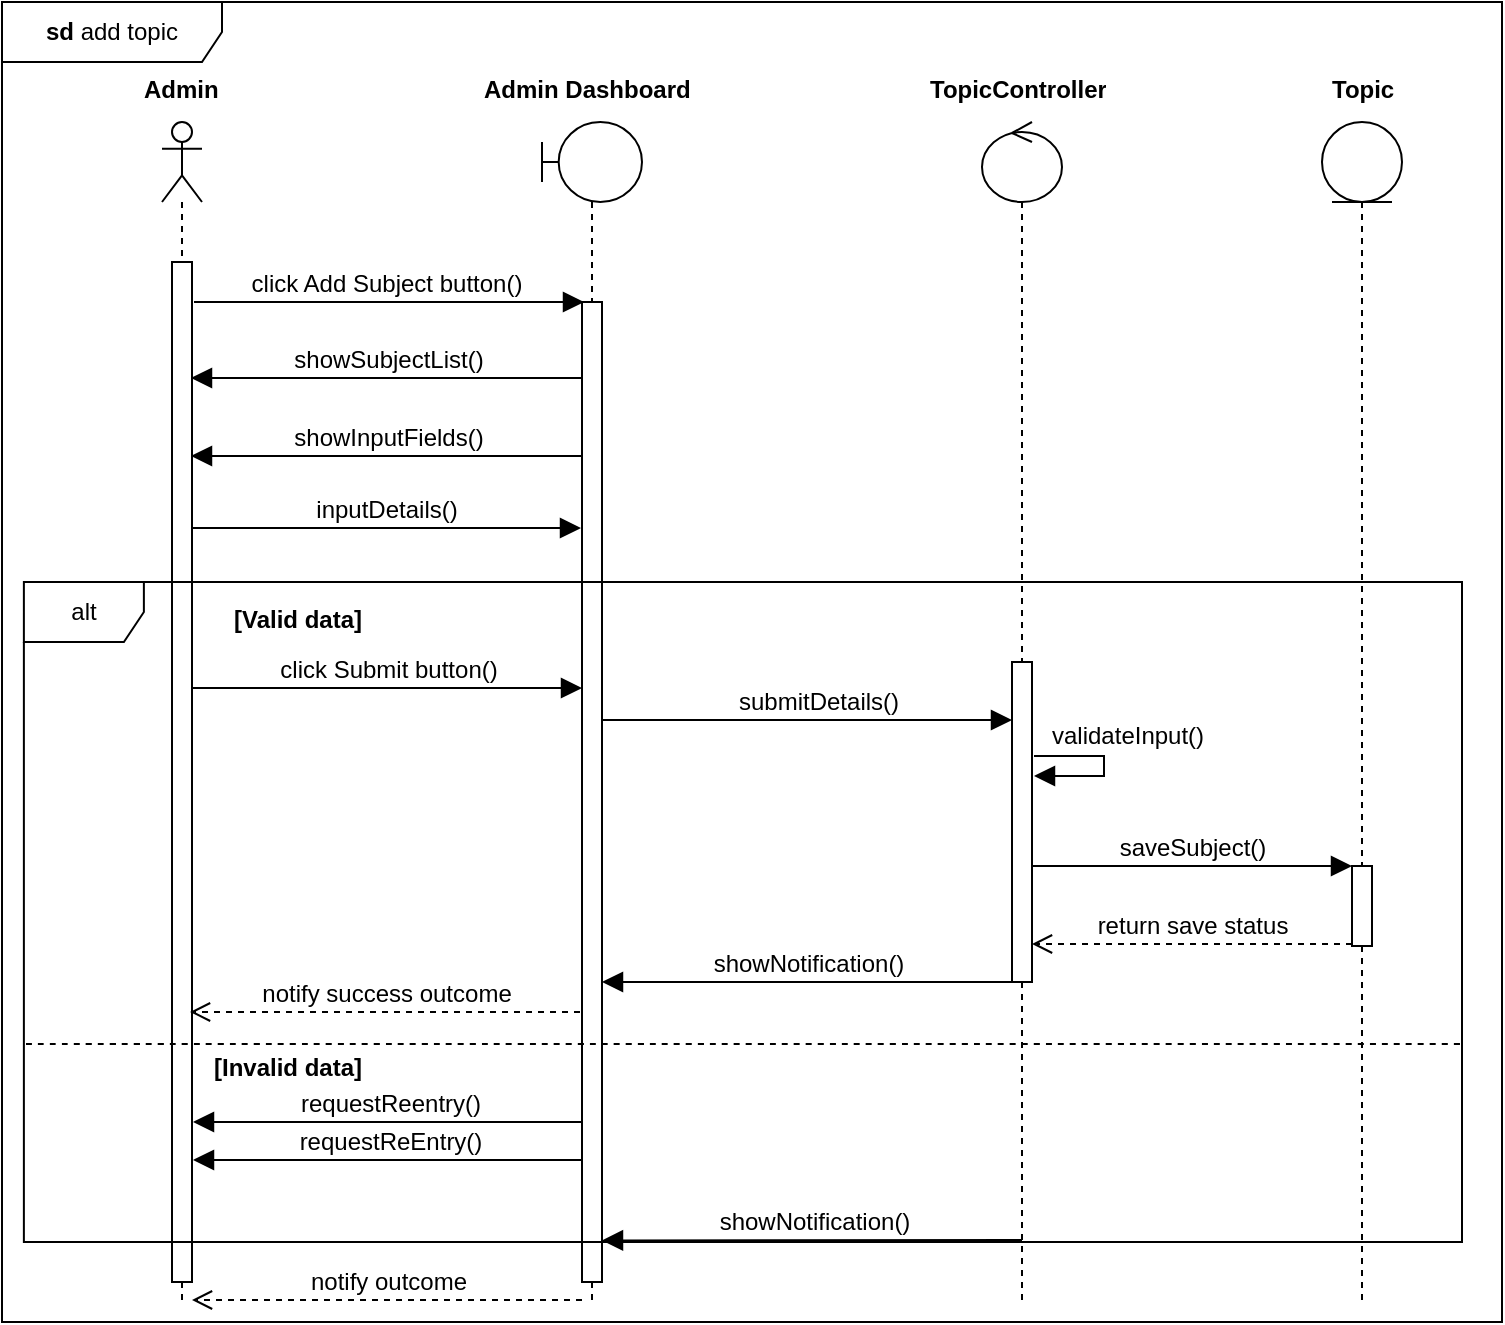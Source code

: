 <mxfile version="26.2.9">
  <diagram id="C5RBs43oDa-KdzZeNtuy" name="Page-1">
    <mxGraphModel dx="1145" dy="1583" grid="1" gridSize="10" guides="1" tooltips="1" connect="1" arrows="1" fold="1" page="1" pageScale="1" pageWidth="827" pageHeight="1169" math="0" shadow="0">
      <root>
        <mxCell id="WIyWlLk6GJQsqaUBKTNV-0" />
        <mxCell id="WIyWlLk6GJQsqaUBKTNV-1" parent="WIyWlLk6GJQsqaUBKTNV-0" />
        <mxCell id="jfYBGoZkxGjJ4Uw4VPkW-31" value="" style="shape=umlLifeline;perimeter=lifelinePerimeter;whiteSpace=wrap;html=1;container=1;dropTarget=0;collapsible=0;recursiveResize=0;outlineConnect=0;portConstraint=eastwest;newEdgeStyle={&quot;curved&quot;:0,&quot;rounded&quot;:0};participant=umlActor;" vertex="1" parent="WIyWlLk6GJQsqaUBKTNV-1">
          <mxGeometry x="20" y="-80" width="20" height="590" as="geometry" />
        </mxCell>
        <mxCell id="jfYBGoZkxGjJ4Uw4VPkW-32" value="" style="html=1;points=[[0,0,0,0,5],[0,1,0,0,-5],[1,0,0,0,5],[1,1,0,0,-5]];perimeter=orthogonalPerimeter;outlineConnect=0;targetShapes=umlLifeline;portConstraint=eastwest;newEdgeStyle={&quot;curved&quot;:0,&quot;rounded&quot;:0};" vertex="1" parent="jfYBGoZkxGjJ4Uw4VPkW-31">
          <mxGeometry x="5" y="70" width="10" height="510" as="geometry" />
        </mxCell>
        <mxCell id="jfYBGoZkxGjJ4Uw4VPkW-33" value="&lt;b&gt;Admin&lt;/b&gt;" style="text;strokeColor=none;fillColor=none;spacingLeft=4;spacingRight=4;overflow=hidden;rotatable=0;points=[[0,0.5],[1,0.5]];portConstraint=eastwest;fontSize=12;whiteSpace=wrap;html=1;" vertex="1" parent="WIyWlLk6GJQsqaUBKTNV-1">
          <mxGeometry x="5" y="-110" width="50" height="30" as="geometry" />
        </mxCell>
        <mxCell id="jfYBGoZkxGjJ4Uw4VPkW-34" value="" style="shape=umlLifeline;perimeter=lifelinePerimeter;whiteSpace=wrap;html=1;container=1;dropTarget=0;collapsible=0;recursiveResize=0;outlineConnect=0;portConstraint=eastwest;newEdgeStyle={&quot;curved&quot;:0,&quot;rounded&quot;:0};participant=umlBoundary;" vertex="1" parent="WIyWlLk6GJQsqaUBKTNV-1">
          <mxGeometry x="210" y="-80" width="50" height="590" as="geometry" />
        </mxCell>
        <mxCell id="jfYBGoZkxGjJ4Uw4VPkW-35" value="" style="html=1;points=[[0,0,0,0,5],[0,1,0,0,-5],[1,0,0,0,5],[1,1,0,0,-5]];perimeter=orthogonalPerimeter;outlineConnect=0;targetShapes=umlLifeline;portConstraint=eastwest;newEdgeStyle={&quot;curved&quot;:0,&quot;rounded&quot;:0};" vertex="1" parent="jfYBGoZkxGjJ4Uw4VPkW-34">
          <mxGeometry x="20" y="90" width="10" height="490" as="geometry" />
        </mxCell>
        <mxCell id="jfYBGoZkxGjJ4Uw4VPkW-36" value="&lt;b&gt;Admin Dashboard&lt;/b&gt;" style="text;strokeColor=none;fillColor=none;spacingLeft=4;spacingRight=4;overflow=hidden;rotatable=0;points=[[0,0.5],[1,0.5]];portConstraint=eastwest;fontSize=12;whiteSpace=wrap;html=1;" vertex="1" parent="WIyWlLk6GJQsqaUBKTNV-1">
          <mxGeometry x="175" y="-110" width="120" height="30" as="geometry" />
        </mxCell>
        <mxCell id="jfYBGoZkxGjJ4Uw4VPkW-37" value="" style="shape=umlLifeline;perimeter=lifelinePerimeter;whiteSpace=wrap;html=1;container=1;dropTarget=0;collapsible=0;recursiveResize=0;outlineConnect=0;portConstraint=eastwest;newEdgeStyle={&quot;curved&quot;:0,&quot;rounded&quot;:0};participant=umlControl;" vertex="1" parent="WIyWlLk6GJQsqaUBKTNV-1">
          <mxGeometry x="430" y="-80" width="40" height="590" as="geometry" />
        </mxCell>
        <mxCell id="jfYBGoZkxGjJ4Uw4VPkW-38" value="&lt;b&gt;TopicController&lt;/b&gt;" style="text;strokeColor=none;fillColor=none;spacingLeft=4;spacingRight=4;overflow=hidden;rotatable=0;points=[[0,0.5],[1,0.5]];portConstraint=eastwest;fontSize=12;whiteSpace=wrap;html=1;" vertex="1" parent="WIyWlLk6GJQsqaUBKTNV-1">
          <mxGeometry x="397.81" y="-110" width="104.38" height="30" as="geometry" />
        </mxCell>
        <mxCell id="jfYBGoZkxGjJ4Uw4VPkW-39" value="" style="shape=umlLifeline;perimeter=lifelinePerimeter;whiteSpace=wrap;html=1;container=1;dropTarget=0;collapsible=0;recursiveResize=0;outlineConnect=0;portConstraint=eastwest;newEdgeStyle={&quot;curved&quot;:0,&quot;rounded&quot;:0};participant=umlEntity;" vertex="1" parent="WIyWlLk6GJQsqaUBKTNV-1">
          <mxGeometry x="600" y="-80" width="40" height="590" as="geometry" />
        </mxCell>
        <mxCell id="jfYBGoZkxGjJ4Uw4VPkW-40" value="&lt;b&gt;Topic&lt;/b&gt;" style="text;strokeColor=none;fillColor=none;spacingLeft=4;spacingRight=4;overflow=hidden;rotatable=0;points=[[0,0.5],[1,0.5]];portConstraint=eastwest;fontSize=12;whiteSpace=wrap;html=1;" vertex="1" parent="WIyWlLk6GJQsqaUBKTNV-1">
          <mxGeometry x="599.06" y="-110" width="40.94" height="30" as="geometry" />
        </mxCell>
        <mxCell id="jfYBGoZkxGjJ4Uw4VPkW-41" value="click Add Subject button()" style="html=1;verticalAlign=bottom;endArrow=block;curved=0;rounded=0;fontSize=12;startSize=8;endSize=8;" edge="1" parent="WIyWlLk6GJQsqaUBKTNV-1">
          <mxGeometry x="-0.029" width="80" relative="1" as="geometry">
            <mxPoint x="36" y="10" as="sourcePoint" />
            <mxPoint x="231" y="10" as="targetPoint" />
            <mxPoint x="1" as="offset" />
          </mxGeometry>
        </mxCell>
        <mxCell id="jfYBGoZkxGjJ4Uw4VPkW-42" value="showSubjectList()" style="html=1;verticalAlign=bottom;endArrow=block;curved=0;rounded=0;fontSize=12;startSize=8;endSize=8;" edge="1" parent="WIyWlLk6GJQsqaUBKTNV-1">
          <mxGeometry x="-0.007" width="80" relative="1" as="geometry">
            <mxPoint x="229.5" y="48" as="sourcePoint" />
            <mxPoint x="34.5" y="48" as="targetPoint" />
            <mxPoint as="offset" />
            <Array as="points">
              <mxPoint x="119.5" y="48" />
            </Array>
          </mxGeometry>
        </mxCell>
        <mxCell id="jfYBGoZkxGjJ4Uw4VPkW-43" value="click Submit button()" style="html=1;verticalAlign=bottom;endArrow=block;curved=0;rounded=0;fontSize=12;startSize=8;endSize=8;" edge="1" parent="WIyWlLk6GJQsqaUBKTNV-1">
          <mxGeometry width="80" relative="1" as="geometry">
            <mxPoint x="35" y="203" as="sourcePoint" />
            <mxPoint x="230" y="203" as="targetPoint" />
          </mxGeometry>
        </mxCell>
        <mxCell id="jfYBGoZkxGjJ4Uw4VPkW-44" value="submitDetails()" style="html=1;verticalAlign=bottom;endArrow=block;curved=0;rounded=0;fontSize=12;startSize=8;endSize=8;" edge="1" parent="WIyWlLk6GJQsqaUBKTNV-1">
          <mxGeometry x="0.05" width="80" relative="1" as="geometry">
            <mxPoint x="240" y="219" as="sourcePoint" />
            <mxPoint x="445" y="219" as="targetPoint" />
            <Array as="points">
              <mxPoint x="425" y="219" />
            </Array>
            <mxPoint as="offset" />
          </mxGeometry>
        </mxCell>
        <mxCell id="jfYBGoZkxGjJ4Uw4VPkW-45" value="saveSubject()" style="html=1;verticalAlign=bottom;endArrow=block;curved=0;rounded=0;fontSize=12;startSize=8;endSize=8;" edge="1" parent="WIyWlLk6GJQsqaUBKTNV-1">
          <mxGeometry width="80" relative="1" as="geometry">
            <mxPoint x="455" y="292" as="sourcePoint" />
            <mxPoint x="615" y="292" as="targetPoint" />
            <mxPoint as="offset" />
          </mxGeometry>
        </mxCell>
        <mxCell id="jfYBGoZkxGjJ4Uw4VPkW-46" value="alt" style="shape=umlFrame;whiteSpace=wrap;html=1;pointerEvents=0;" vertex="1" parent="WIyWlLk6GJQsqaUBKTNV-1">
          <mxGeometry x="-49.06" y="150" width="719.06" height="330" as="geometry" />
        </mxCell>
        <mxCell id="jfYBGoZkxGjJ4Uw4VPkW-47" value="return save status" style="html=1;verticalAlign=bottom;endArrow=open;dashed=1;endSize=8;curved=0;rounded=0;fontSize=12;" edge="1" parent="WIyWlLk6GJQsqaUBKTNV-1">
          <mxGeometry relative="1" as="geometry">
            <mxPoint x="615" y="331" as="sourcePoint" />
            <mxPoint x="455" y="331" as="targetPoint" />
          </mxGeometry>
        </mxCell>
        <mxCell id="jfYBGoZkxGjJ4Uw4VPkW-48" value="&lt;b&gt;sd&lt;/b&gt;&amp;nbsp;add topic" style="shape=umlFrame;whiteSpace=wrap;html=1;pointerEvents=0;width=110;height=30;" vertex="1" parent="WIyWlLk6GJQsqaUBKTNV-1">
          <mxGeometry x="-60" y="-140" width="750" height="660" as="geometry" />
        </mxCell>
        <mxCell id="jfYBGoZkxGjJ4Uw4VPkW-49" value="&lt;b&gt;[Valid data]&lt;/b&gt;" style="text;strokeColor=none;fillColor=none;spacingLeft=4;spacingRight=4;overflow=hidden;rotatable=0;points=[[0,0.5],[1,0.5]];portConstraint=eastwest;fontSize=12;whiteSpace=wrap;html=1;" vertex="1" parent="WIyWlLk6GJQsqaUBKTNV-1">
          <mxGeometry x="50" y="155" width="180" height="30" as="geometry" />
        </mxCell>
        <mxCell id="jfYBGoZkxGjJ4Uw4VPkW-50" value="" style="html=1;points=[[0,0,0,0,5],[0,1,0,0,-5],[1,0,0,0,5],[1,1,0,0,-5]];perimeter=orthogonalPerimeter;outlineConnect=0;targetShapes=umlLifeline;portConstraint=eastwest;newEdgeStyle={&quot;curved&quot;:0,&quot;rounded&quot;:0};" vertex="1" parent="WIyWlLk6GJQsqaUBKTNV-1">
          <mxGeometry x="445" y="190" width="10" height="160" as="geometry" />
        </mxCell>
        <mxCell id="jfYBGoZkxGjJ4Uw4VPkW-51" value="showInputFields()" style="html=1;verticalAlign=bottom;endArrow=block;curved=0;rounded=0;fontSize=12;startSize=8;endSize=8;" edge="1" parent="WIyWlLk6GJQsqaUBKTNV-1">
          <mxGeometry x="-0.007" width="80" relative="1" as="geometry">
            <mxPoint x="229.5" y="87" as="sourcePoint" />
            <mxPoint x="34.5" y="87" as="targetPoint" />
            <mxPoint as="offset" />
          </mxGeometry>
        </mxCell>
        <mxCell id="jfYBGoZkxGjJ4Uw4VPkW-52" value="inputDetails()" style="html=1;verticalAlign=bottom;endArrow=block;curved=0;rounded=0;fontSize=12;startSize=8;endSize=8;" edge="1" parent="WIyWlLk6GJQsqaUBKTNV-1">
          <mxGeometry x="-0.007" width="80" relative="1" as="geometry">
            <mxPoint x="34.5" y="123" as="sourcePoint" />
            <mxPoint x="229.5" y="123" as="targetPoint" />
            <mxPoint as="offset" />
          </mxGeometry>
        </mxCell>
        <mxCell id="jfYBGoZkxGjJ4Uw4VPkW-53" value="" style="html=1;points=[[0,0,0,0,5],[0,1,0,0,-5],[1,0,0,0,5],[1,1,0,0,-5]];perimeter=orthogonalPerimeter;outlineConnect=0;targetShapes=umlLifeline;portConstraint=eastwest;newEdgeStyle={&quot;curved&quot;:0,&quot;rounded&quot;:0};" vertex="1" parent="WIyWlLk6GJQsqaUBKTNV-1">
          <mxGeometry x="615" y="292" width="10" height="40" as="geometry" />
        </mxCell>
        <mxCell id="jfYBGoZkxGjJ4Uw4VPkW-54" value="validateInput()" style="html=1;align=left;spacingLeft=2;endArrow=block;rounded=0;edgeStyle=orthogonalEdgeStyle;curved=0;rounded=0;fontSize=12;startSize=8;endSize=8;" edge="1" parent="WIyWlLk6GJQsqaUBKTNV-1">
          <mxGeometry x="-0.875" y="10" relative="1" as="geometry">
            <mxPoint x="456" y="237.0" as="sourcePoint" />
            <Array as="points">
              <mxPoint x="491" y="237" />
              <mxPoint x="491" y="247" />
            </Array>
            <mxPoint x="456" y="247.0" as="targetPoint" />
            <mxPoint as="offset" />
          </mxGeometry>
        </mxCell>
        <mxCell id="jfYBGoZkxGjJ4Uw4VPkW-55" value="showNotification()" style="html=1;verticalAlign=bottom;endArrow=block;curved=0;rounded=0;fontSize=12;startSize=8;endSize=8;exitX=0;exitY=0;exitDx=0;exitDy=5;exitPerimeter=0;" edge="1" parent="WIyWlLk6GJQsqaUBKTNV-1">
          <mxGeometry x="-0.007" width="80" relative="1" as="geometry">
            <mxPoint x="445" y="350" as="sourcePoint" />
            <mxPoint x="240" y="350" as="targetPoint" />
            <mxPoint as="offset" />
          </mxGeometry>
        </mxCell>
        <mxCell id="jfYBGoZkxGjJ4Uw4VPkW-56" value="&lt;b&gt;[Invalid data]&lt;/b&gt;" style="text;strokeColor=none;fillColor=none;spacingLeft=4;spacingRight=4;overflow=hidden;rotatable=0;points=[[0,0.5],[1,0.5]];portConstraint=eastwest;fontSize=12;whiteSpace=wrap;html=1;" vertex="1" parent="WIyWlLk6GJQsqaUBKTNV-1">
          <mxGeometry x="40" y="379" width="180" height="30" as="geometry" />
        </mxCell>
        <mxCell id="jfYBGoZkxGjJ4Uw4VPkW-57" value="requestReentry()" style="html=1;verticalAlign=bottom;endArrow=block;curved=0;rounded=0;fontSize=12;startSize=8;endSize=8;" edge="1" parent="WIyWlLk6GJQsqaUBKTNV-1">
          <mxGeometry x="-0.007" width="80" relative="1" as="geometry">
            <mxPoint x="230.5" y="420" as="sourcePoint" />
            <mxPoint x="35.5" y="420" as="targetPoint" />
            <mxPoint as="offset" />
          </mxGeometry>
        </mxCell>
        <mxCell id="jfYBGoZkxGjJ4Uw4VPkW-58" value="" style="endArrow=none;dashed=1;html=1;rounded=0;fontSize=12;startSize=8;endSize=8;curved=1;" edge="1" parent="WIyWlLk6GJQsqaUBKTNV-1">
          <mxGeometry width="50" height="50" relative="1" as="geometry">
            <mxPoint x="-48" y="381" as="sourcePoint" />
            <mxPoint x="670" y="381" as="targetPoint" />
            <Array as="points" />
          </mxGeometry>
        </mxCell>
        <mxCell id="jfYBGoZkxGjJ4Uw4VPkW-59" value="showNotification()" style="html=1;verticalAlign=bottom;endArrow=block;curved=0;rounded=0;fontSize=12;startSize=8;endSize=8;exitX=0.5;exitY=0.946;exitDx=0;exitDy=0;exitPerimeter=0;" edge="1" parent="WIyWlLk6GJQsqaUBKTNV-1">
          <mxGeometry x="-0.007" width="80" relative="1" as="geometry">
            <mxPoint x="450" y="479" as="sourcePoint" />
            <mxPoint x="240" y="479.24" as="targetPoint" />
            <mxPoint as="offset" />
          </mxGeometry>
        </mxCell>
        <mxCell id="jfYBGoZkxGjJ4Uw4VPkW-60" value="notify outcome" style="html=1;verticalAlign=bottom;endArrow=open;dashed=1;endSize=8;curved=0;rounded=0;fontSize=12;" edge="1" parent="WIyWlLk6GJQsqaUBKTNV-1">
          <mxGeometry relative="1" as="geometry">
            <mxPoint x="230" y="509" as="sourcePoint" />
            <mxPoint x="35" y="509" as="targetPoint" />
          </mxGeometry>
        </mxCell>
        <mxCell id="jfYBGoZkxGjJ4Uw4VPkW-61" value="requestReEntry()" style="html=1;verticalAlign=bottom;endArrow=block;curved=0;rounded=0;fontSize=12;startSize=8;endSize=8;" edge="1" parent="WIyWlLk6GJQsqaUBKTNV-1">
          <mxGeometry x="-0.007" width="80" relative="1" as="geometry">
            <mxPoint x="230.5" y="439" as="sourcePoint" />
            <mxPoint x="35.5" y="439" as="targetPoint" />
            <mxPoint as="offset" />
          </mxGeometry>
        </mxCell>
        <mxCell id="jfYBGoZkxGjJ4Uw4VPkW-62" value="notify success outcome" style="html=1;verticalAlign=bottom;endArrow=open;dashed=1;endSize=8;curved=0;rounded=0;fontSize=12;" edge="1" parent="WIyWlLk6GJQsqaUBKTNV-1">
          <mxGeometry relative="1" as="geometry">
            <mxPoint x="229" y="365" as="sourcePoint" />
            <mxPoint x="34" y="365" as="targetPoint" />
          </mxGeometry>
        </mxCell>
      </root>
    </mxGraphModel>
  </diagram>
</mxfile>
